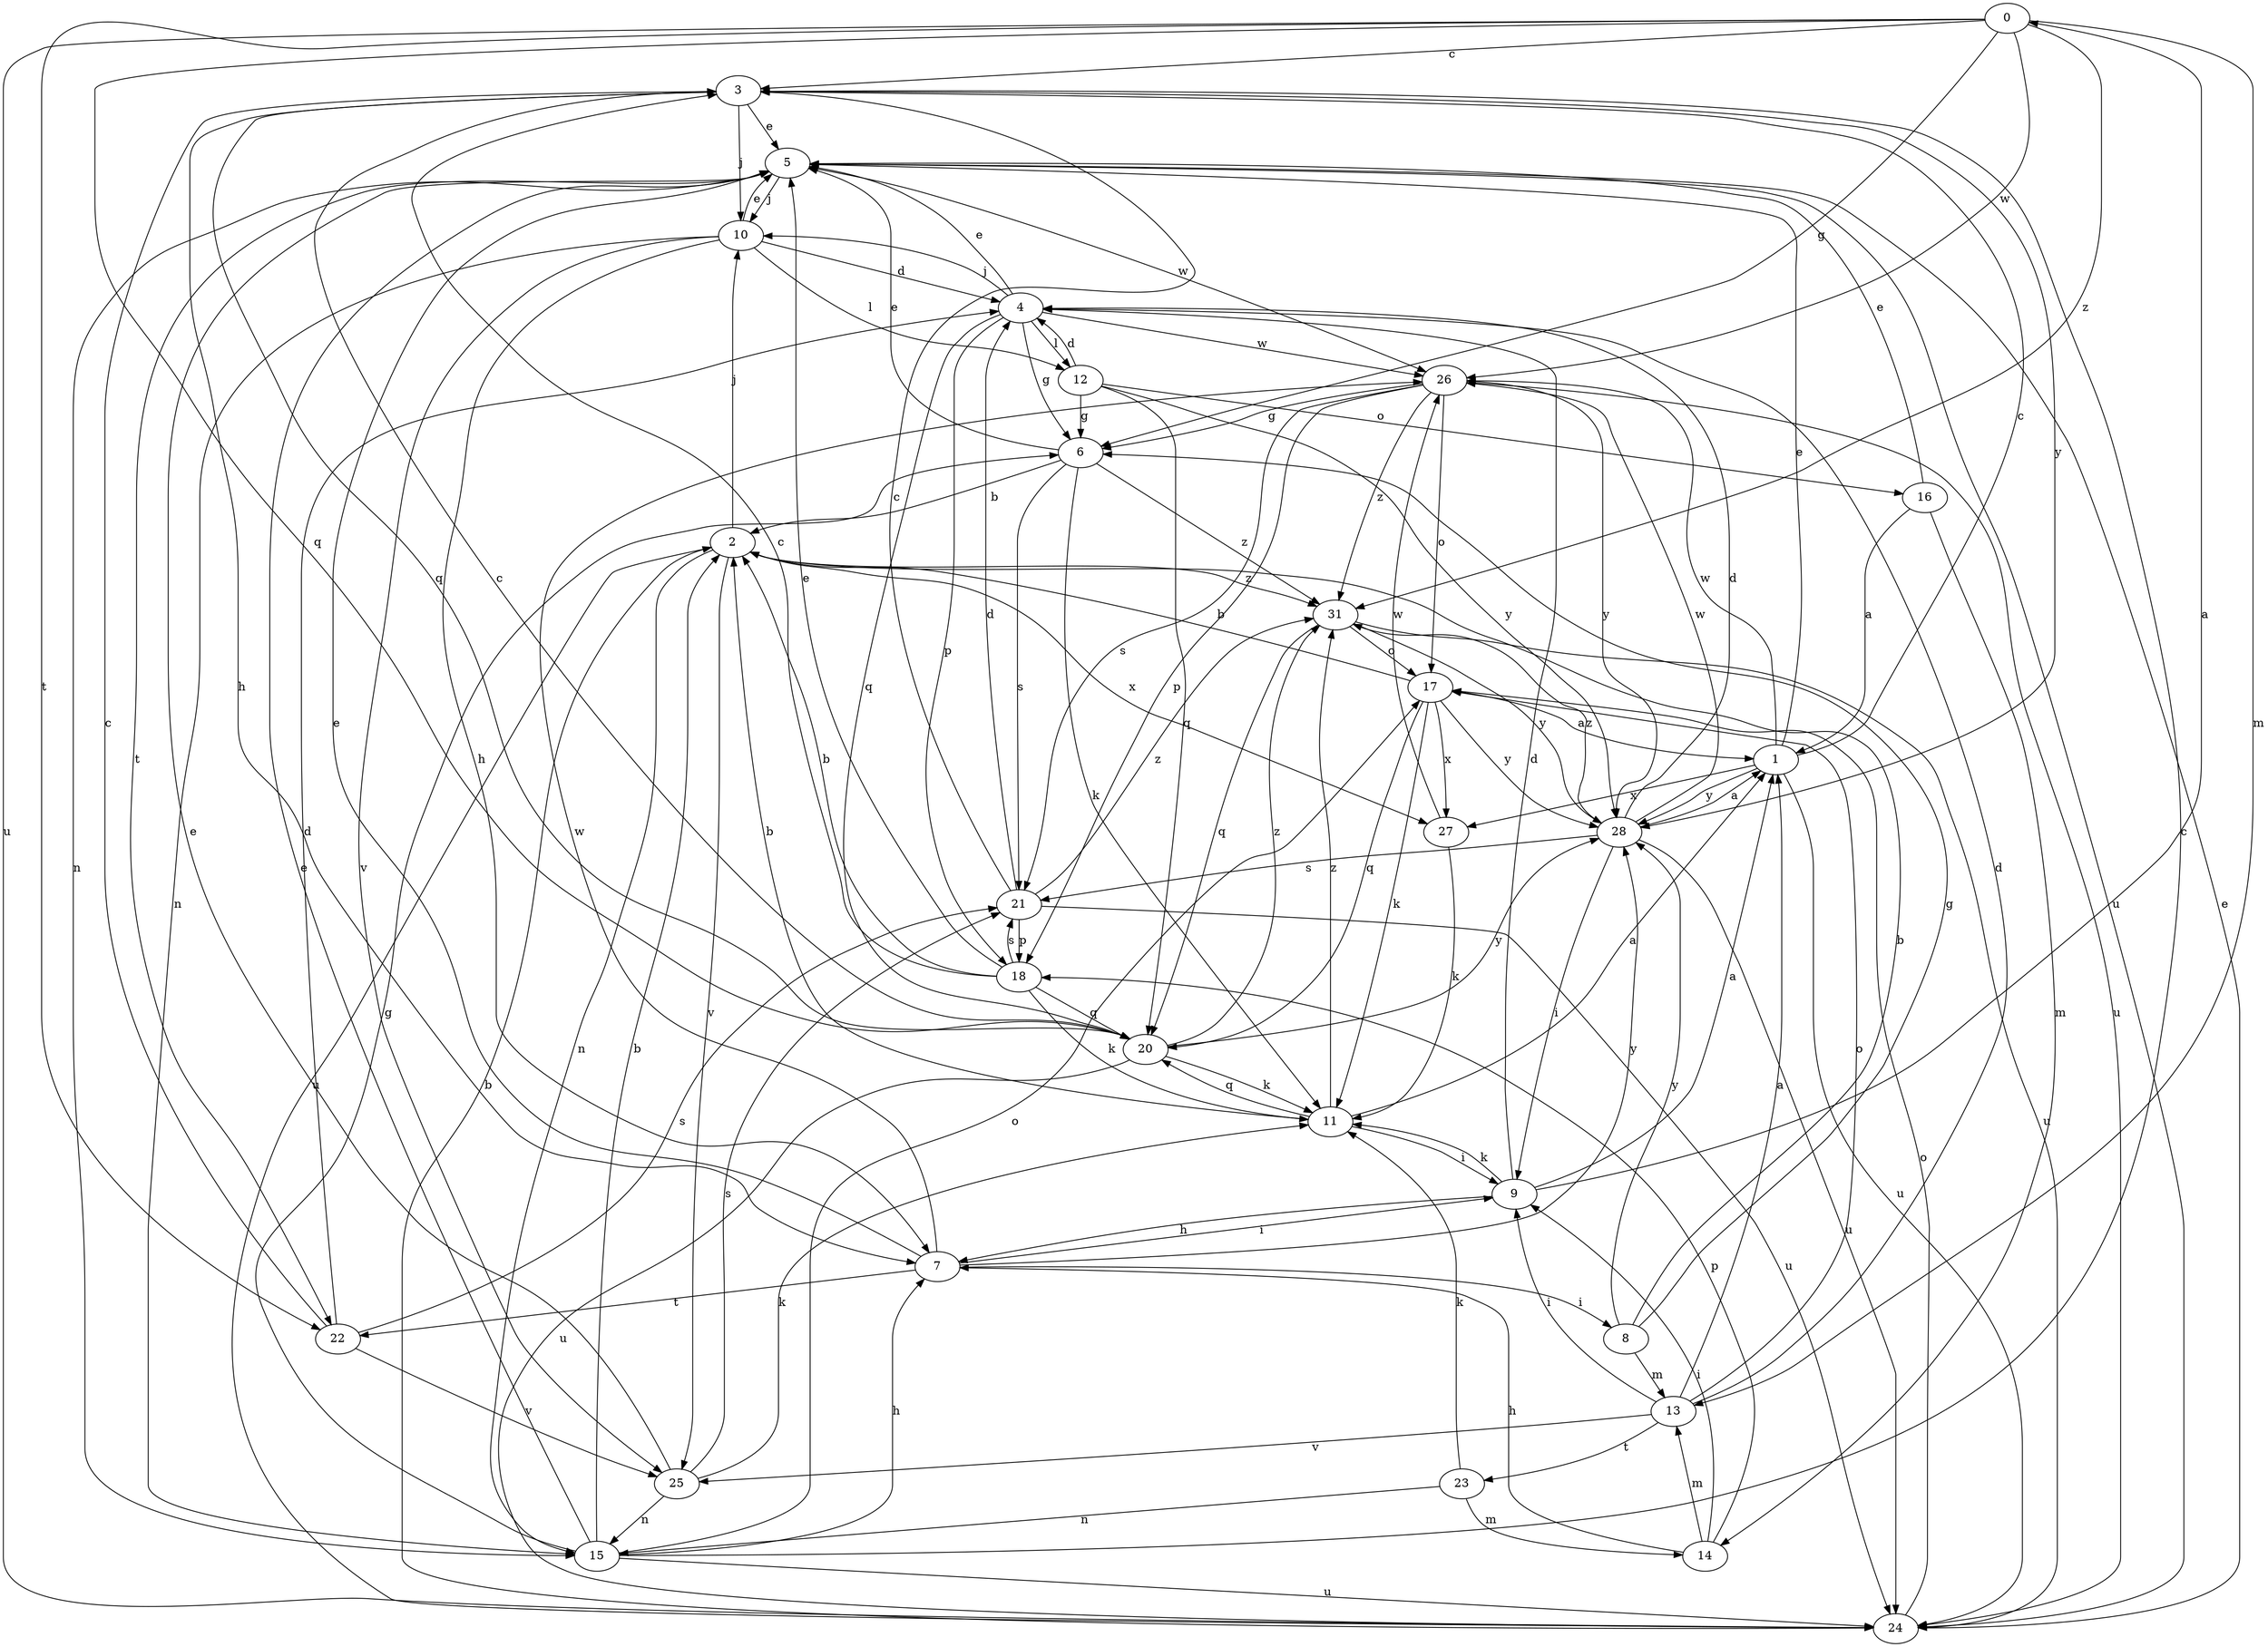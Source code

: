 strict digraph  {
0;
1;
2;
3;
4;
5;
6;
7;
8;
9;
10;
11;
12;
13;
14;
15;
16;
17;
18;
20;
21;
22;
23;
24;
25;
26;
27;
28;
31;
0 -> 3  [label=c];
0 -> 6  [label=g];
0 -> 13  [label=m];
0 -> 20  [label=q];
0 -> 22  [label=t];
0 -> 24  [label=u];
0 -> 26  [label=w];
0 -> 31  [label=z];
1 -> 3  [label=c];
1 -> 5  [label=e];
1 -> 24  [label=u];
1 -> 26  [label=w];
1 -> 27  [label=x];
1 -> 28  [label=y];
2 -> 10  [label=j];
2 -> 15  [label=n];
2 -> 24  [label=u];
2 -> 25  [label=v];
2 -> 27  [label=x];
2 -> 31  [label=z];
3 -> 5  [label=e];
3 -> 7  [label=h];
3 -> 10  [label=j];
3 -> 20  [label=q];
3 -> 28  [label=y];
4 -> 5  [label=e];
4 -> 6  [label=g];
4 -> 10  [label=j];
4 -> 12  [label=l];
4 -> 18  [label=p];
4 -> 20  [label=q];
4 -> 26  [label=w];
5 -> 10  [label=j];
5 -> 15  [label=n];
5 -> 22  [label=t];
5 -> 24  [label=u];
5 -> 26  [label=w];
6 -> 2  [label=b];
6 -> 5  [label=e];
6 -> 11  [label=k];
6 -> 21  [label=s];
6 -> 31  [label=z];
7 -> 5  [label=e];
7 -> 8  [label=i];
7 -> 9  [label=i];
7 -> 22  [label=t];
7 -> 26  [label=w];
7 -> 28  [label=y];
8 -> 2  [label=b];
8 -> 6  [label=g];
8 -> 13  [label=m];
8 -> 28  [label=y];
9 -> 0  [label=a];
9 -> 1  [label=a];
9 -> 4  [label=d];
9 -> 7  [label=h];
9 -> 11  [label=k];
10 -> 4  [label=d];
10 -> 5  [label=e];
10 -> 7  [label=h];
10 -> 12  [label=l];
10 -> 15  [label=n];
10 -> 25  [label=v];
11 -> 1  [label=a];
11 -> 2  [label=b];
11 -> 9  [label=i];
11 -> 20  [label=q];
11 -> 31  [label=z];
12 -> 4  [label=d];
12 -> 6  [label=g];
12 -> 16  [label=o];
12 -> 20  [label=q];
12 -> 28  [label=y];
13 -> 1  [label=a];
13 -> 4  [label=d];
13 -> 9  [label=i];
13 -> 17  [label=o];
13 -> 23  [label=t];
13 -> 25  [label=v];
14 -> 7  [label=h];
14 -> 9  [label=i];
14 -> 13  [label=m];
14 -> 18  [label=p];
15 -> 2  [label=b];
15 -> 3  [label=c];
15 -> 5  [label=e];
15 -> 6  [label=g];
15 -> 7  [label=h];
15 -> 17  [label=o];
15 -> 24  [label=u];
16 -> 1  [label=a];
16 -> 5  [label=e];
16 -> 14  [label=m];
17 -> 1  [label=a];
17 -> 2  [label=b];
17 -> 11  [label=k];
17 -> 20  [label=q];
17 -> 27  [label=x];
17 -> 28  [label=y];
18 -> 2  [label=b];
18 -> 3  [label=c];
18 -> 5  [label=e];
18 -> 11  [label=k];
18 -> 20  [label=q];
18 -> 21  [label=s];
20 -> 3  [label=c];
20 -> 11  [label=k];
20 -> 24  [label=u];
20 -> 28  [label=y];
20 -> 31  [label=z];
21 -> 3  [label=c];
21 -> 4  [label=d];
21 -> 18  [label=p];
21 -> 24  [label=u];
21 -> 31  [label=z];
22 -> 3  [label=c];
22 -> 4  [label=d];
22 -> 21  [label=s];
22 -> 25  [label=v];
23 -> 11  [label=k];
23 -> 14  [label=m];
23 -> 15  [label=n];
24 -> 2  [label=b];
24 -> 5  [label=e];
24 -> 17  [label=o];
25 -> 5  [label=e];
25 -> 11  [label=k];
25 -> 15  [label=n];
25 -> 21  [label=s];
26 -> 6  [label=g];
26 -> 17  [label=o];
26 -> 18  [label=p];
26 -> 21  [label=s];
26 -> 24  [label=u];
26 -> 28  [label=y];
26 -> 31  [label=z];
27 -> 11  [label=k];
27 -> 26  [label=w];
28 -> 1  [label=a];
28 -> 4  [label=d];
28 -> 9  [label=i];
28 -> 21  [label=s];
28 -> 24  [label=u];
28 -> 26  [label=w];
28 -> 31  [label=z];
31 -> 17  [label=o];
31 -> 20  [label=q];
31 -> 24  [label=u];
31 -> 28  [label=y];
}
